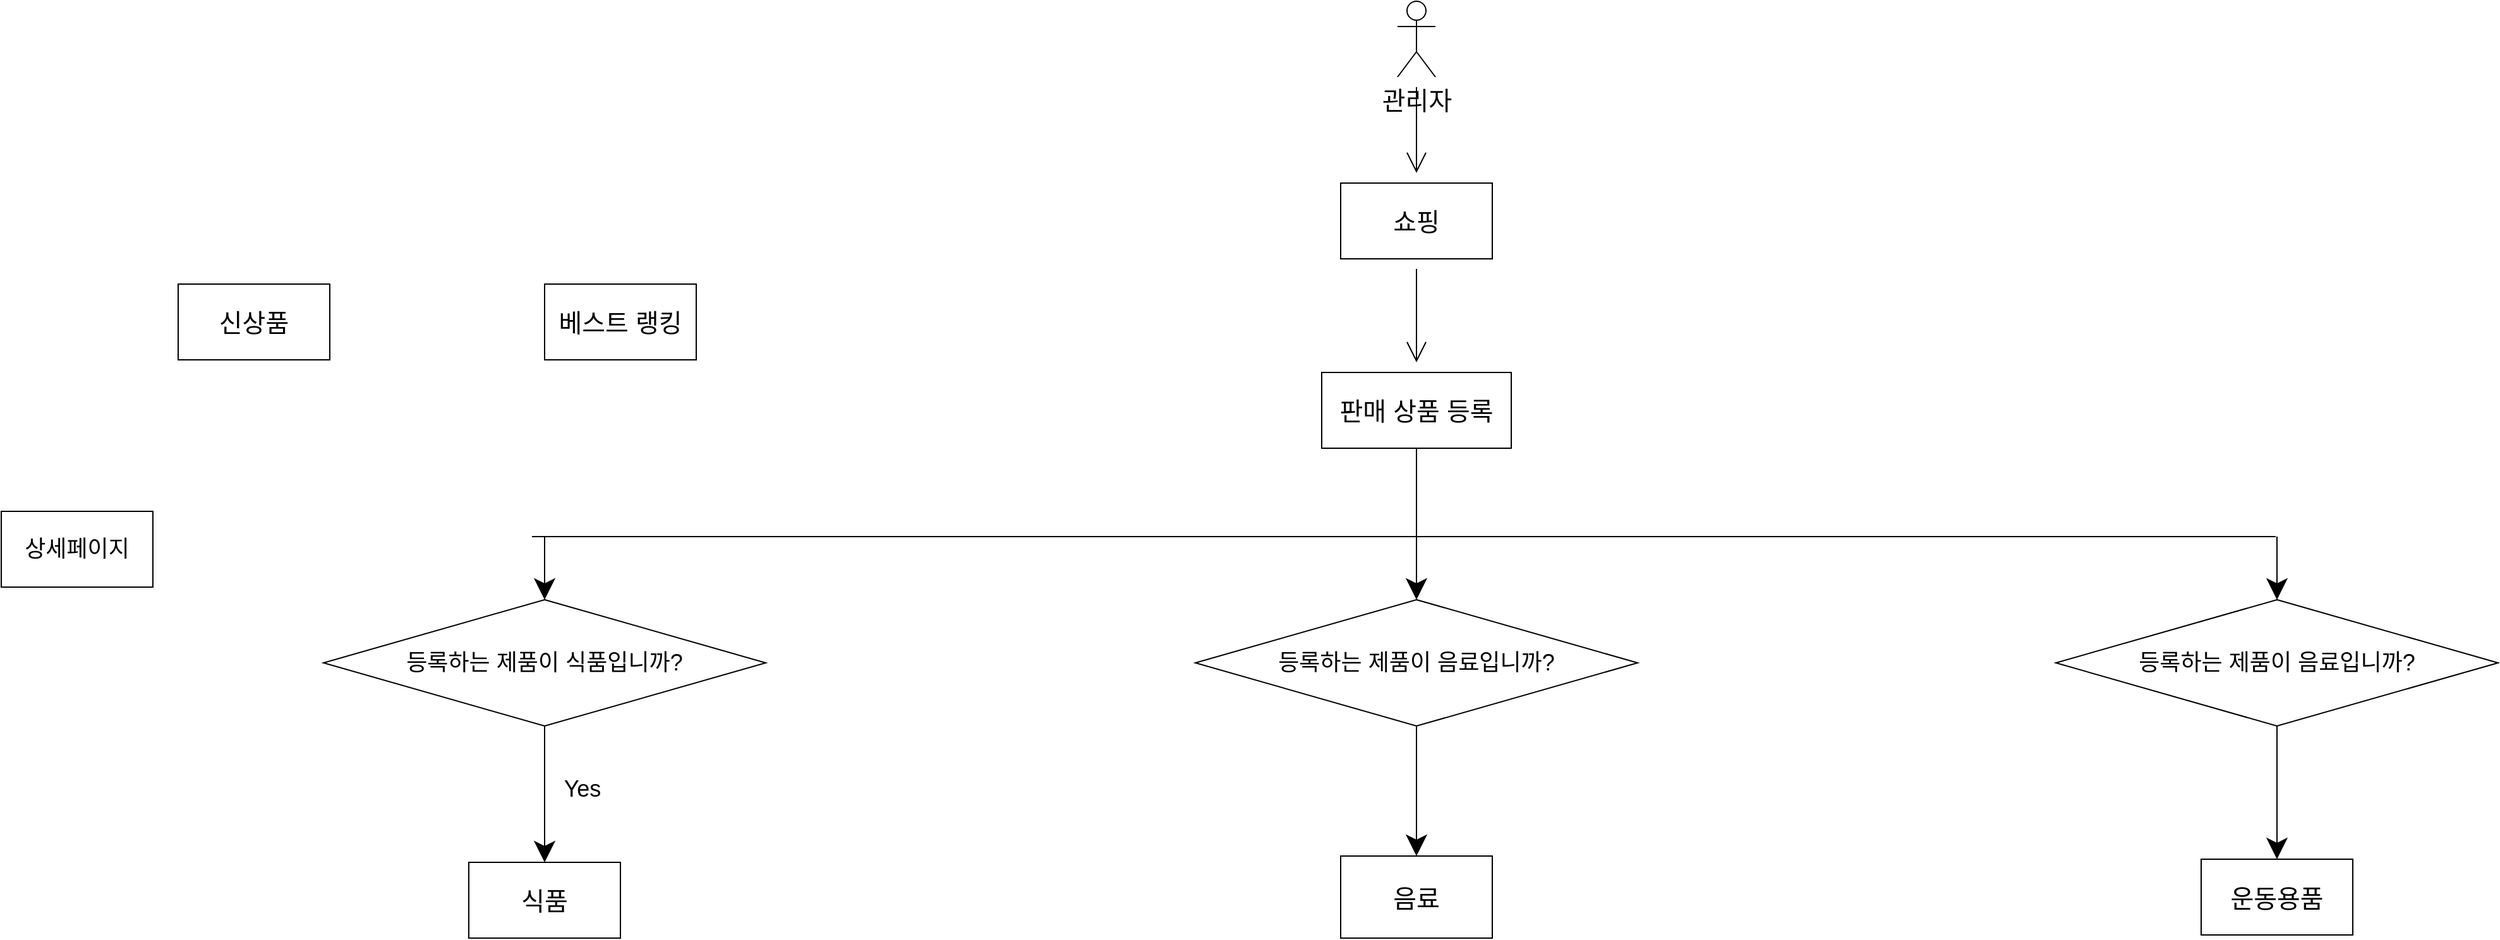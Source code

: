 <mxfile version="15.3.5" type="github">
  <diagram id="Mbz1X0jXBJQAvzP7gGIC" name="Page-1">
    <mxGraphModel dx="2903" dy="2263" grid="1" gridSize="10" guides="1" tooltips="1" connect="1" arrows="1" fold="1" page="1" pageScale="1" pageWidth="827" pageHeight="1169" math="0" shadow="0">
      <root>
        <mxCell id="0" />
        <mxCell id="1" parent="0" />
        <mxCell id="1ij2vIx0KIyRfs9CmPw--5" value="" style="edgeStyle=none;curved=1;rounded=0;orthogonalLoop=1;jettySize=auto;html=1;fontSize=20;endArrow=open;startSize=14;endSize=14;sourcePerimeterSpacing=8;targetPerimeterSpacing=8;" edge="1" parent="1" source="1ij2vIx0KIyRfs9CmPw--1" target="1ij2vIx0KIyRfs9CmPw--3">
          <mxGeometry relative="1" as="geometry" />
        </mxCell>
        <mxCell id="1ij2vIx0KIyRfs9CmPw--1" value="쇼핑" style="rounded=0;whiteSpace=wrap;html=1;hachureGap=4;pointerEvents=0;fontSize=20;" vertex="1" parent="1">
          <mxGeometry x="340" y="80" width="120" height="60" as="geometry" />
        </mxCell>
        <mxCell id="1ij2vIx0KIyRfs9CmPw--3" value="판매 상품 등록" style="rounded=0;whiteSpace=wrap;html=1;hachureGap=4;pointerEvents=0;fontSize=20;" vertex="1" parent="1">
          <mxGeometry x="325" y="230" width="150" height="60" as="geometry" />
        </mxCell>
        <mxCell id="1ij2vIx0KIyRfs9CmPw--6" value="신상품" style="whiteSpace=wrap;html=1;rounded=0;fontSize=20;hachureGap=4;" vertex="1" parent="1">
          <mxGeometry x="-580" y="160" width="120" height="60" as="geometry" />
        </mxCell>
        <mxCell id="1ij2vIx0KIyRfs9CmPw--9" value="식품" style="rounded=0;whiteSpace=wrap;html=1;hachureGap=4;pointerEvents=0;fontSize=20;" vertex="1" parent="1">
          <mxGeometry x="-350" y="618" width="120" height="60" as="geometry" />
        </mxCell>
        <mxCell id="1ij2vIx0KIyRfs9CmPw--10" value="베스트 랭킹" style="rounded=0;whiteSpace=wrap;html=1;hachureGap=4;pointerEvents=0;fontSize=20;" vertex="1" parent="1">
          <mxGeometry x="-290" y="160" width="120" height="60" as="geometry" />
        </mxCell>
        <mxCell id="1ij2vIx0KIyRfs9CmPw--12" value="음료" style="rounded=0;whiteSpace=wrap;html=1;hachureGap=4;pointerEvents=0;fontSize=20;" vertex="1" parent="1">
          <mxGeometry x="340" y="613" width="120" height="65" as="geometry" />
        </mxCell>
        <mxCell id="1ij2vIx0KIyRfs9CmPw--13" value="운동용품" style="rounded=0;whiteSpace=wrap;html=1;hachureGap=4;pointerEvents=0;fontSize=20;" vertex="1" parent="1">
          <mxGeometry x="1021" y="615.5" width="120" height="60" as="geometry" />
        </mxCell>
        <mxCell id="1ij2vIx0KIyRfs9CmPw--15" value="" style="endArrow=none;html=1;fontSize=20;startSize=14;endSize=14;sourcePerimeterSpacing=8;targetPerimeterSpacing=8;entryX=0.5;entryY=1;entryDx=0;entryDy=0;" edge="1" parent="1" target="1ij2vIx0KIyRfs9CmPw--3">
          <mxGeometry width="50" height="50" relative="1" as="geometry">
            <mxPoint x="400" y="360" as="sourcePoint" />
            <mxPoint x="680" y="380" as="targetPoint" />
          </mxGeometry>
        </mxCell>
        <mxCell id="1ij2vIx0KIyRfs9CmPw--16" value="" style="endArrow=none;html=1;fontSize=20;startSize=14;endSize=14;sourcePerimeterSpacing=8;targetPerimeterSpacing=8;" edge="1" parent="1">
          <mxGeometry width="50" height="50" relative="1" as="geometry">
            <mxPoint x="-300" y="360" as="sourcePoint" />
            <mxPoint x="1080" y="360" as="targetPoint" />
          </mxGeometry>
        </mxCell>
        <mxCell id="1ij2vIx0KIyRfs9CmPw--22" value="" style="edgeStyle=none;curved=1;rounded=0;orthogonalLoop=1;jettySize=auto;html=1;fontSize=20;endArrow=open;startSize=14;endSize=14;sourcePerimeterSpacing=8;targetPerimeterSpacing=8;" edge="1" parent="1" source="1ij2vIx0KIyRfs9CmPw--19" target="1ij2vIx0KIyRfs9CmPw--1">
          <mxGeometry relative="1" as="geometry" />
        </mxCell>
        <mxCell id="1ij2vIx0KIyRfs9CmPw--19" value="관리자" style="shape=umlActor;verticalLabelPosition=bottom;verticalAlign=top;html=1;outlineConnect=0;hachureGap=4;pointerEvents=0;fontSize=20;" vertex="1" parent="1">
          <mxGeometry x="385" y="-64" width="30" height="60" as="geometry" />
        </mxCell>
        <mxCell id="1ij2vIx0KIyRfs9CmPw--23" value="" style="endArrow=classic;html=1;fontSize=20;startSize=14;endSize=14;sourcePerimeterSpacing=8;targetPerimeterSpacing=8;exitX=0.5;exitY=1;exitDx=0;exitDy=0;entryX=0.5;entryY=0;entryDx=0;entryDy=0;" edge="1" parent="1" source="1ij2vIx0KIyRfs9CmPw--30" target="1ij2vIx0KIyRfs9CmPw--12">
          <mxGeometry width="50" height="50" relative="1" as="geometry">
            <mxPoint x="550" y="260" as="sourcePoint" />
            <mxPoint x="400" y="600" as="targetPoint" />
          </mxGeometry>
        </mxCell>
        <mxCell id="1ij2vIx0KIyRfs9CmPw--25" value="등록하는 제품이 식품입니까?" style="rhombus;whiteSpace=wrap;html=1;hachureGap=4;pointerEvents=0;fontSize=18;" vertex="1" parent="1">
          <mxGeometry x="-465" y="410" width="350" height="100" as="geometry" />
        </mxCell>
        <mxCell id="1ij2vIx0KIyRfs9CmPw--26" value="" style="endArrow=classic;html=1;fontSize=18;startSize=14;endSize=14;sourcePerimeterSpacing=8;targetPerimeterSpacing=8;entryX=0.5;entryY=0;entryDx=0;entryDy=0;" edge="1" parent="1" target="1ij2vIx0KIyRfs9CmPw--25">
          <mxGeometry width="50" height="50" relative="1" as="geometry">
            <mxPoint x="-290" y="360" as="sourcePoint" />
            <mxPoint y="460" as="targetPoint" />
          </mxGeometry>
        </mxCell>
        <mxCell id="1ij2vIx0KIyRfs9CmPw--28" value="" style="endArrow=classic;html=1;fontSize=18;startSize=14;endSize=14;sourcePerimeterSpacing=8;targetPerimeterSpacing=8;exitX=0.5;exitY=1;exitDx=0;exitDy=0;entryX=0.5;entryY=0;entryDx=0;entryDy=0;" edge="1" parent="1" source="1ij2vIx0KIyRfs9CmPw--25" target="1ij2vIx0KIyRfs9CmPw--9">
          <mxGeometry width="50" height="50" relative="1" as="geometry">
            <mxPoint x="-150" y="480" as="sourcePoint" />
            <mxPoint x="-100" y="430" as="targetPoint" />
          </mxGeometry>
        </mxCell>
        <mxCell id="1ij2vIx0KIyRfs9CmPw--29" value="Yes" style="text;html=1;strokeColor=none;fillColor=none;align=center;verticalAlign=middle;whiteSpace=wrap;rounded=0;hachureGap=4;pointerEvents=0;fontSize=18;" vertex="1" parent="1">
          <mxGeometry x="-280" y="550" width="40" height="20" as="geometry" />
        </mxCell>
        <mxCell id="1ij2vIx0KIyRfs9CmPw--30" value="등록하는 제품이 음료입니까?" style="rhombus;whiteSpace=wrap;html=1;hachureGap=4;pointerEvents=0;fontSize=18;" vertex="1" parent="1">
          <mxGeometry x="225" y="410" width="350" height="100" as="geometry" />
        </mxCell>
        <mxCell id="1ij2vIx0KIyRfs9CmPw--31" value="" style="endArrow=classic;html=1;fontSize=18;startSize=14;endSize=14;sourcePerimeterSpacing=8;targetPerimeterSpacing=8;entryX=0.5;entryY=0;entryDx=0;entryDy=0;" edge="1" parent="1" target="1ij2vIx0KIyRfs9CmPw--30">
          <mxGeometry width="50" height="50" relative="1" as="geometry">
            <mxPoint x="400" y="360" as="sourcePoint" />
            <mxPoint x="270" y="470" as="targetPoint" />
          </mxGeometry>
        </mxCell>
        <mxCell id="1ij2vIx0KIyRfs9CmPw--32" value="등록하는 제품이 음료입니까?" style="rhombus;whiteSpace=wrap;html=1;hachureGap=4;pointerEvents=0;fontSize=18;" vertex="1" parent="1">
          <mxGeometry x="906" y="410" width="350" height="100" as="geometry" />
        </mxCell>
        <mxCell id="1ij2vIx0KIyRfs9CmPw--33" value="" style="endArrow=classic;html=1;fontSize=18;startSize=14;endSize=14;sourcePerimeterSpacing=8;targetPerimeterSpacing=8;entryX=0.5;entryY=0;entryDx=0;entryDy=0;" edge="1" parent="1" target="1ij2vIx0KIyRfs9CmPw--32">
          <mxGeometry width="50" height="50" relative="1" as="geometry">
            <mxPoint x="1081" y="360" as="sourcePoint" />
            <mxPoint x="726" y="300" as="targetPoint" />
          </mxGeometry>
        </mxCell>
        <mxCell id="1ij2vIx0KIyRfs9CmPw--34" value="" style="endArrow=classic;html=1;fontSize=18;startSize=14;endSize=14;sourcePerimeterSpacing=8;targetPerimeterSpacing=8;entryX=0.5;entryY=0;entryDx=0;entryDy=0;exitX=0.5;exitY=1;exitDx=0;exitDy=0;" edge="1" parent="1" source="1ij2vIx0KIyRfs9CmPw--32" target="1ij2vIx0KIyRfs9CmPw--13">
          <mxGeometry width="50" height="50" relative="1" as="geometry">
            <mxPoint x="1081" y="513" as="sourcePoint" />
            <mxPoint x="696" y="520" as="targetPoint" />
          </mxGeometry>
        </mxCell>
        <mxCell id="1ij2vIx0KIyRfs9CmPw--35" value="상세페이지" style="rounded=0;whiteSpace=wrap;html=1;hachureGap=4;pointerEvents=0;fontSize=18;" vertex="1" parent="1">
          <mxGeometry x="-720" y="340" width="120" height="60" as="geometry" />
        </mxCell>
      </root>
    </mxGraphModel>
  </diagram>
</mxfile>
